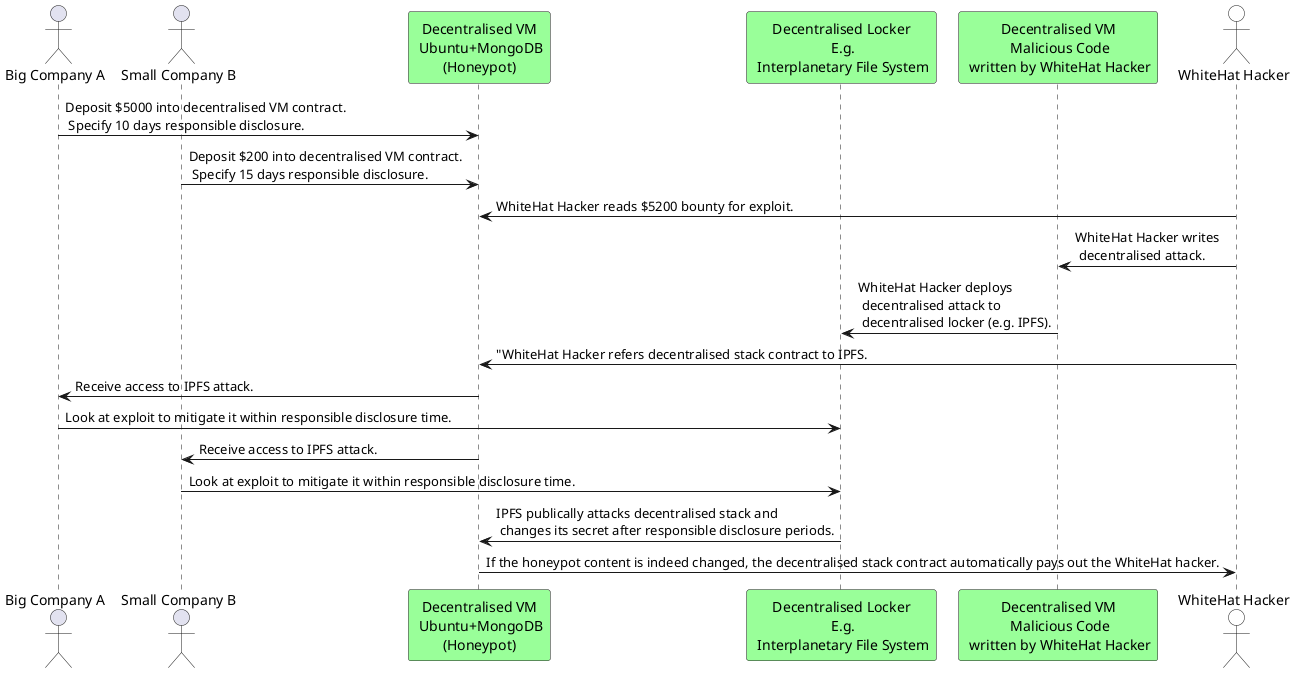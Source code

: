 @startuml
actor "Big Company A"
actor "Small Company B"
participant "Decentralised VM\n Ubuntu+MongoDB\n(Honeypot)" as stack #99FF99
participant "Decentralised Locker\n E.g.\n Interplanetary File System" as ipfs #99FF99
'participant "Chainlink Verifiable Random Function" as vrf #99FF99
participant "Decentralised VM\n Malicious Code\n written by WhiteHat Hacker" as attack #99FF99
actor "WhiteHat Hacker" #white

"Big Company A"->"stack": Deposit $5000 into decentralised VM contract.\n Specify 10 days responsible disclosure.
"Small Company B"->"stack": Deposit $200 into decentralised VM contract.\n Specify 15 days responsible disclosure.
"WhiteHat Hacker"->"stack": WhiteHat Hacker reads $5200 bounty for exploit.
"WhiteHat Hacker"->"attack": WhiteHat Hacker writes\n decentralised attack.
"attack"->"ipfs": WhiteHat Hacker deploys\n decentralised attack to\n decentralised locker (e.g. IPFS).
"WhiteHat Hacker"->"stack": "WhiteHat Hacker refers decentralised stack contract to IPFS.
"stack"->"Big Company A": Receive access to IPFS attack.
"Big Company A"->"ipfs": Look at exploit to mitigate it within responsible disclosure time.
"stack"->"Small Company B": Receive access to IPFS attack.
"Small Company B"->"ipfs": Look at exploit to mitigate it within responsible disclosure time.
"ipfs"->"stack": IPFS publically attacks decentralised stack and\n changes its secret after responsible disclosure periods.
"stack"->"WhiteHat Hacker": If the honeypot content is indeed changed, the decentralised stack contract automatically pays out the WhiteHat hacker.
@enduml
